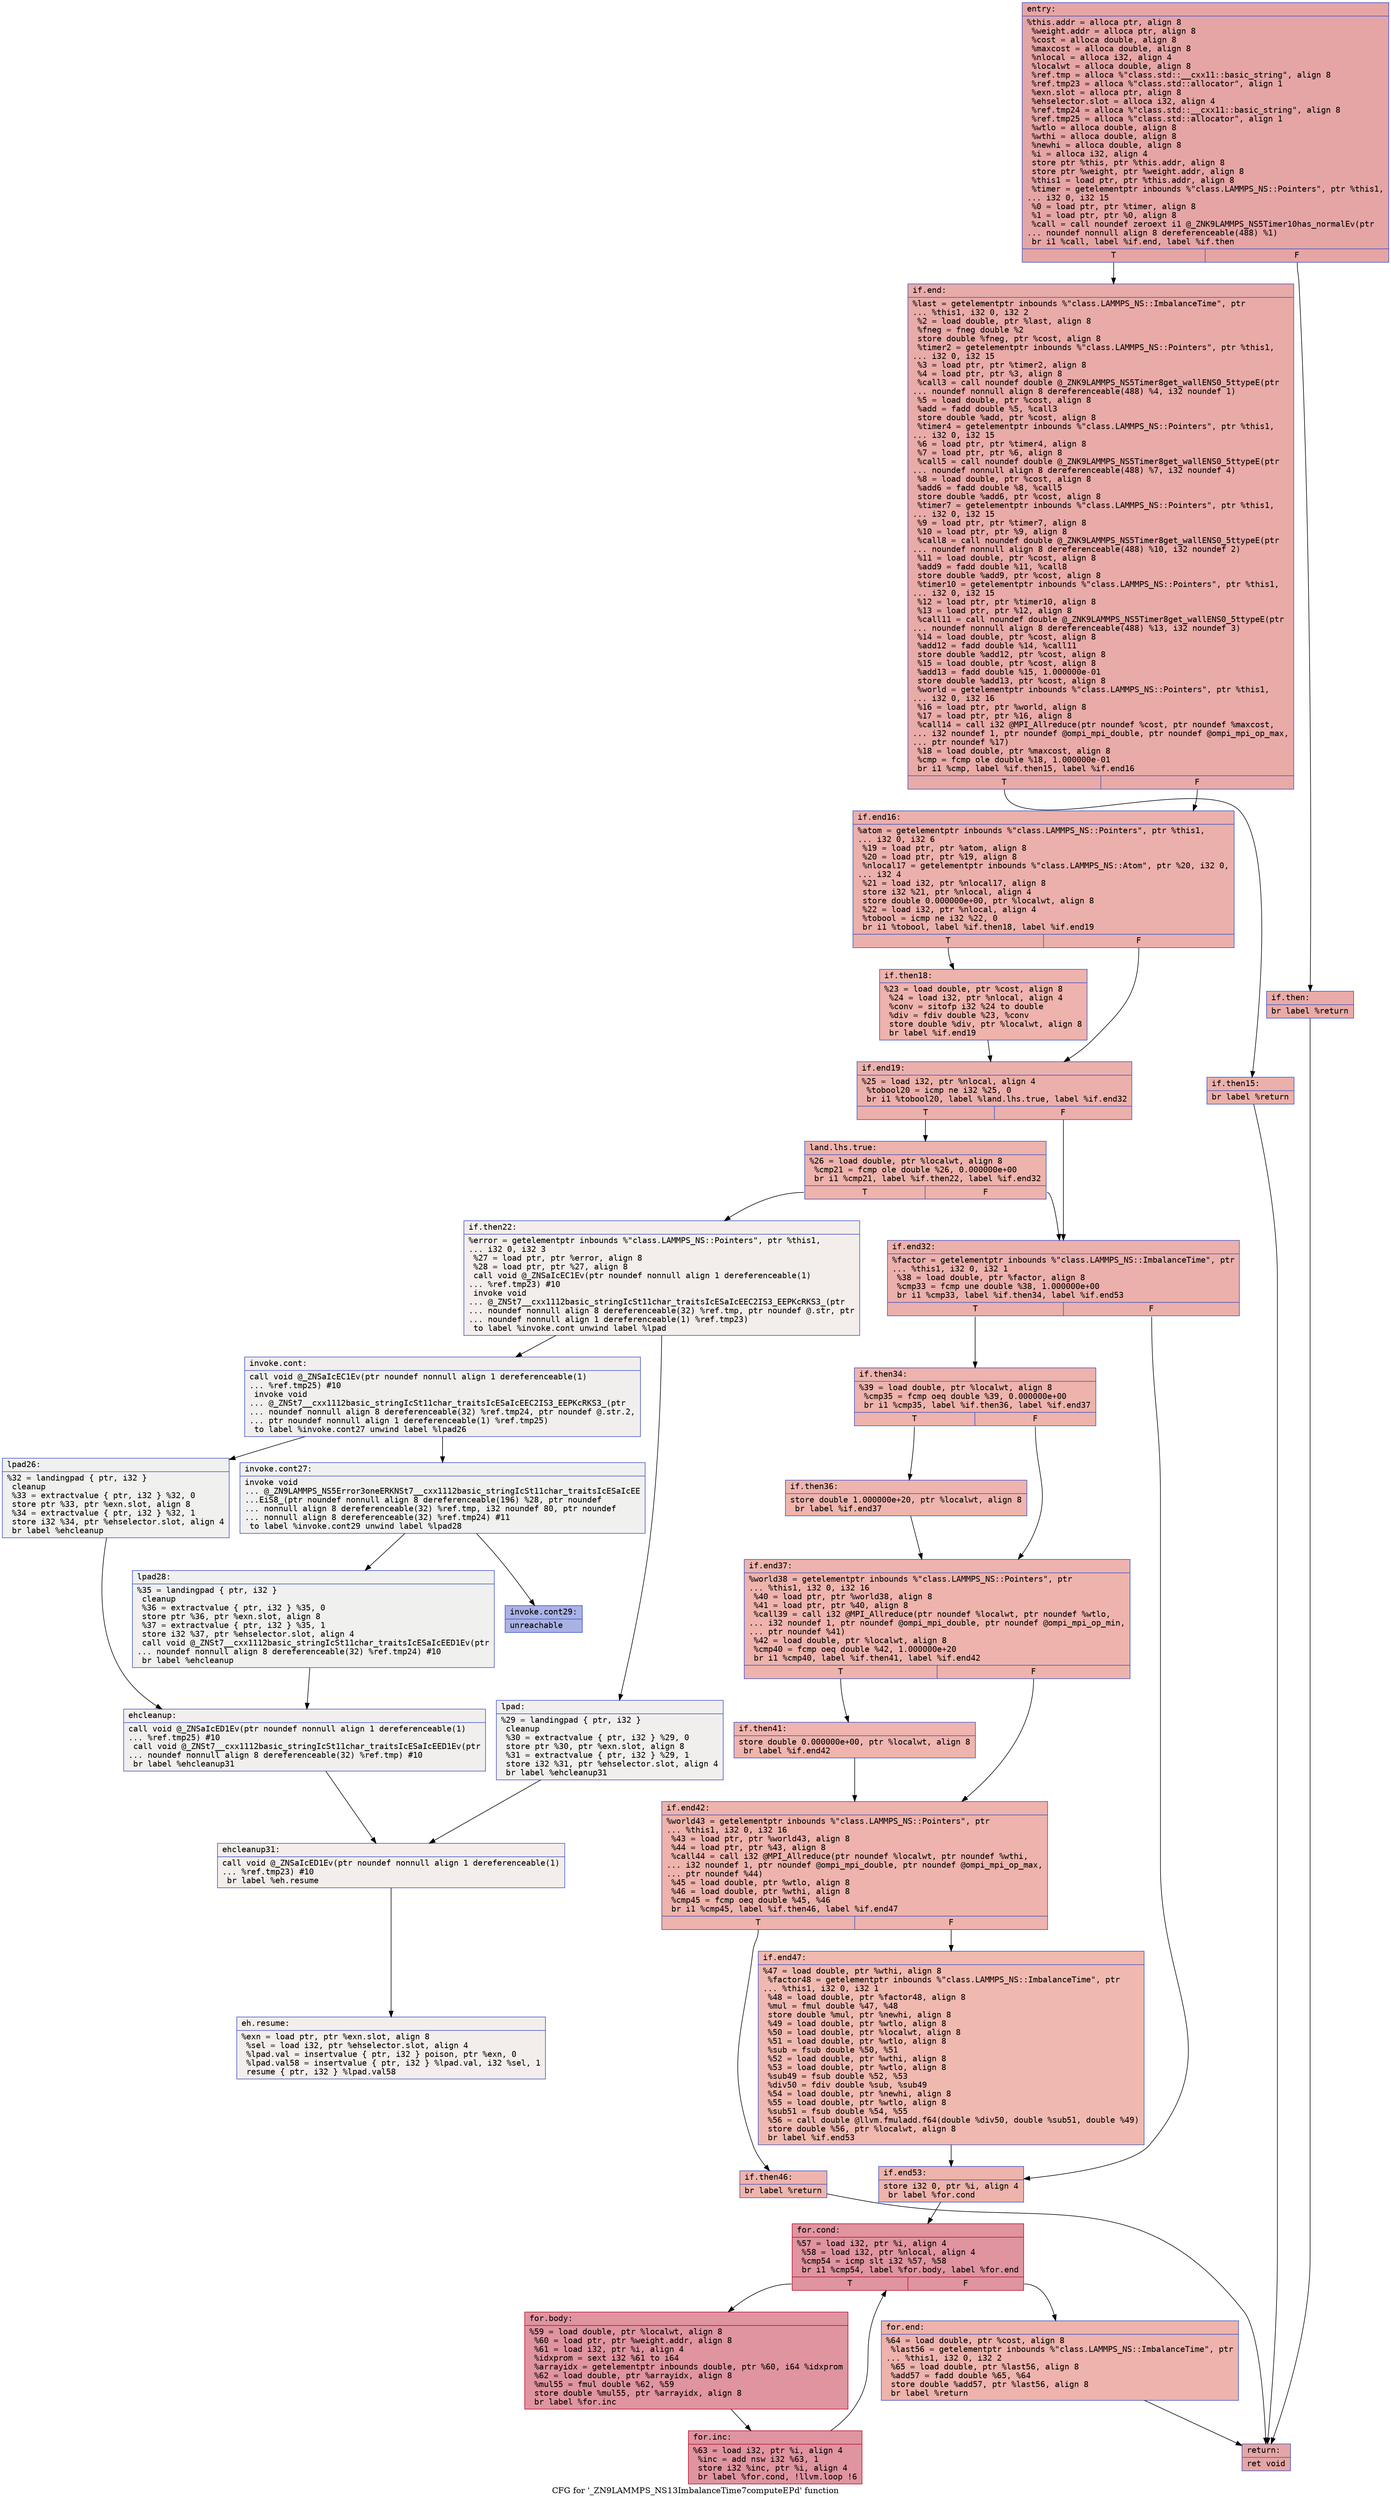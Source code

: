 digraph "CFG for '_ZN9LAMMPS_NS13ImbalanceTime7computeEPd' function" {
	label="CFG for '_ZN9LAMMPS_NS13ImbalanceTime7computeEPd' function";

	Node0x5604433653a0 [shape=record,color="#3d50c3ff", style=filled, fillcolor="#c5333470" fontname="Courier",label="{entry:\l|  %this.addr = alloca ptr, align 8\l  %weight.addr = alloca ptr, align 8\l  %cost = alloca double, align 8\l  %maxcost = alloca double, align 8\l  %nlocal = alloca i32, align 4\l  %localwt = alloca double, align 8\l  %ref.tmp = alloca %\"class.std::__cxx11::basic_string\", align 8\l  %ref.tmp23 = alloca %\"class.std::allocator\", align 1\l  %exn.slot = alloca ptr, align 8\l  %ehselector.slot = alloca i32, align 4\l  %ref.tmp24 = alloca %\"class.std::__cxx11::basic_string\", align 8\l  %ref.tmp25 = alloca %\"class.std::allocator\", align 1\l  %wtlo = alloca double, align 8\l  %wthi = alloca double, align 8\l  %newhi = alloca double, align 8\l  %i = alloca i32, align 4\l  store ptr %this, ptr %this.addr, align 8\l  store ptr %weight, ptr %weight.addr, align 8\l  %this1 = load ptr, ptr %this.addr, align 8\l  %timer = getelementptr inbounds %\"class.LAMMPS_NS::Pointers\", ptr %this1,\l... i32 0, i32 15\l  %0 = load ptr, ptr %timer, align 8\l  %1 = load ptr, ptr %0, align 8\l  %call = call noundef zeroext i1 @_ZNK9LAMMPS_NS5Timer10has_normalEv(ptr\l... noundef nonnull align 8 dereferenceable(488) %1)\l  br i1 %call, label %if.end, label %if.then\l|{<s0>T|<s1>F}}"];
	Node0x5604433653a0:s0 -> Node0x560443366400[tooltip="entry -> if.end\nProbability 50.00%" ];
	Node0x5604433653a0:s1 -> Node0x560443366470[tooltip="entry -> if.then\nProbability 50.00%" ];
	Node0x560443366470 [shape=record,color="#3d50c3ff", style=filled, fillcolor="#cc403a70" fontname="Courier",label="{if.then:\l|  br label %return\l}"];
	Node0x560443366470 -> Node0x560443366590[tooltip="if.then -> return\nProbability 100.00%" ];
	Node0x560443366400 [shape=record,color="#3d50c3ff", style=filled, fillcolor="#cc403a70" fontname="Courier",label="{if.end:\l|  %last = getelementptr inbounds %\"class.LAMMPS_NS::ImbalanceTime\", ptr\l... %this1, i32 0, i32 2\l  %2 = load double, ptr %last, align 8\l  %fneg = fneg double %2\l  store double %fneg, ptr %cost, align 8\l  %timer2 = getelementptr inbounds %\"class.LAMMPS_NS::Pointers\", ptr %this1,\l... i32 0, i32 15\l  %3 = load ptr, ptr %timer2, align 8\l  %4 = load ptr, ptr %3, align 8\l  %call3 = call noundef double @_ZNK9LAMMPS_NS5Timer8get_wallENS0_5ttypeE(ptr\l... noundef nonnull align 8 dereferenceable(488) %4, i32 noundef 1)\l  %5 = load double, ptr %cost, align 8\l  %add = fadd double %5, %call3\l  store double %add, ptr %cost, align 8\l  %timer4 = getelementptr inbounds %\"class.LAMMPS_NS::Pointers\", ptr %this1,\l... i32 0, i32 15\l  %6 = load ptr, ptr %timer4, align 8\l  %7 = load ptr, ptr %6, align 8\l  %call5 = call noundef double @_ZNK9LAMMPS_NS5Timer8get_wallENS0_5ttypeE(ptr\l... noundef nonnull align 8 dereferenceable(488) %7, i32 noundef 4)\l  %8 = load double, ptr %cost, align 8\l  %add6 = fadd double %8, %call5\l  store double %add6, ptr %cost, align 8\l  %timer7 = getelementptr inbounds %\"class.LAMMPS_NS::Pointers\", ptr %this1,\l... i32 0, i32 15\l  %9 = load ptr, ptr %timer7, align 8\l  %10 = load ptr, ptr %9, align 8\l  %call8 = call noundef double @_ZNK9LAMMPS_NS5Timer8get_wallENS0_5ttypeE(ptr\l... noundef nonnull align 8 dereferenceable(488) %10, i32 noundef 2)\l  %11 = load double, ptr %cost, align 8\l  %add9 = fadd double %11, %call8\l  store double %add9, ptr %cost, align 8\l  %timer10 = getelementptr inbounds %\"class.LAMMPS_NS::Pointers\", ptr %this1,\l... i32 0, i32 15\l  %12 = load ptr, ptr %timer10, align 8\l  %13 = load ptr, ptr %12, align 8\l  %call11 = call noundef double @_ZNK9LAMMPS_NS5Timer8get_wallENS0_5ttypeE(ptr\l... noundef nonnull align 8 dereferenceable(488) %13, i32 noundef 3)\l  %14 = load double, ptr %cost, align 8\l  %add12 = fadd double %14, %call11\l  store double %add12, ptr %cost, align 8\l  %15 = load double, ptr %cost, align 8\l  %add13 = fadd double %15, 1.000000e-01\l  store double %add13, ptr %cost, align 8\l  %world = getelementptr inbounds %\"class.LAMMPS_NS::Pointers\", ptr %this1,\l... i32 0, i32 16\l  %16 = load ptr, ptr %world, align 8\l  %17 = load ptr, ptr %16, align 8\l  %call14 = call i32 @MPI_Allreduce(ptr noundef %cost, ptr noundef %maxcost,\l... i32 noundef 1, ptr noundef @ompi_mpi_double, ptr noundef @ompi_mpi_op_max,\l... ptr noundef %17)\l  %18 = load double, ptr %maxcost, align 8\l  %cmp = fcmp ole double %18, 1.000000e-01\l  br i1 %cmp, label %if.then15, label %if.end16\l|{<s0>T|<s1>F}}"];
	Node0x560443366400:s0 -> Node0x560443368720[tooltip="if.end -> if.then15\nProbability 50.00%" ];
	Node0x560443366400:s1 -> Node0x5604433687d0[tooltip="if.end -> if.end16\nProbability 50.00%" ];
	Node0x560443368720 [shape=record,color="#3d50c3ff", style=filled, fillcolor="#d24b4070" fontname="Courier",label="{if.then15:\l|  br label %return\l}"];
	Node0x560443368720 -> Node0x560443366590[tooltip="if.then15 -> return\nProbability 100.00%" ];
	Node0x5604433687d0 [shape=record,color="#3d50c3ff", style=filled, fillcolor="#d24b4070" fontname="Courier",label="{if.end16:\l|  %atom = getelementptr inbounds %\"class.LAMMPS_NS::Pointers\", ptr %this1,\l... i32 0, i32 6\l  %19 = load ptr, ptr %atom, align 8\l  %20 = load ptr, ptr %19, align 8\l  %nlocal17 = getelementptr inbounds %\"class.LAMMPS_NS::Atom\", ptr %20, i32 0,\l... i32 4\l  %21 = load i32, ptr %nlocal17, align 8\l  store i32 %21, ptr %nlocal, align 4\l  store double 0.000000e+00, ptr %localwt, align 8\l  %22 = load i32, ptr %nlocal, align 4\l  %tobool = icmp ne i32 %22, 0\l  br i1 %tobool, label %if.then18, label %if.end19\l|{<s0>T|<s1>F}}"];
	Node0x5604433687d0:s0 -> Node0x5604433693d0[tooltip="if.end16 -> if.then18\nProbability 62.50%" ];
	Node0x5604433687d0:s1 -> Node0x560443369a70[tooltip="if.end16 -> if.end19\nProbability 37.50%" ];
	Node0x5604433693d0 [shape=record,color="#3d50c3ff", style=filled, fillcolor="#d6524470" fontname="Courier",label="{if.then18:\l|  %23 = load double, ptr %cost, align 8\l  %24 = load i32, ptr %nlocal, align 4\l  %conv = sitofp i32 %24 to double\l  %div = fdiv double %23, %conv\l  store double %div, ptr %localwt, align 8\l  br label %if.end19\l}"];
	Node0x5604433693d0 -> Node0x560443369a70[tooltip="if.then18 -> if.end19\nProbability 100.00%" ];
	Node0x560443369a70 [shape=record,color="#3d50c3ff", style=filled, fillcolor="#d24b4070" fontname="Courier",label="{if.end19:\l|  %25 = load i32, ptr %nlocal, align 4\l  %tobool20 = icmp ne i32 %25, 0\l  br i1 %tobool20, label %land.lhs.true, label %if.end32\l|{<s0>T|<s1>F}}"];
	Node0x560443369a70:s0 -> Node0x56044336a030[tooltip="if.end19 -> land.lhs.true\nProbability 62.50%" ];
	Node0x560443369a70:s1 -> Node0x56044336a0b0[tooltip="if.end19 -> if.end32\nProbability 37.50%" ];
	Node0x56044336a030 [shape=record,color="#3d50c3ff", style=filled, fillcolor="#d6524470" fontname="Courier",label="{land.lhs.true:\l|  %26 = load double, ptr %localwt, align 8\l  %cmp21 = fcmp ole double %26, 0.000000e+00\l  br i1 %cmp21, label %if.then22, label %if.end32\l|{<s0>T|<s1>F}}"];
	Node0x56044336a030:s0 -> Node0x56044336a310[tooltip="land.lhs.true -> if.then22\nProbability 0.00%" ];
	Node0x56044336a030:s1 -> Node0x56044336a0b0[tooltip="land.lhs.true -> if.end32\nProbability 100.00%" ];
	Node0x56044336a310 [shape=record,color="#3d50c3ff", style=filled, fillcolor="#e5d8d170" fontname="Courier",label="{if.then22:\l|  %error = getelementptr inbounds %\"class.LAMMPS_NS::Pointers\", ptr %this1,\l... i32 0, i32 3\l  %27 = load ptr, ptr %error, align 8\l  %28 = load ptr, ptr %27, align 8\l  call void @_ZNSaIcEC1Ev(ptr noundef nonnull align 1 dereferenceable(1)\l... %ref.tmp23) #10\l  invoke void\l... @_ZNSt7__cxx1112basic_stringIcSt11char_traitsIcESaIcEEC2IS3_EEPKcRKS3_(ptr\l... noundef nonnull align 8 dereferenceable(32) %ref.tmp, ptr noundef @.str, ptr\l... noundef nonnull align 1 dereferenceable(1) %ref.tmp23)\l          to label %invoke.cont unwind label %lpad\l}"];
	Node0x56044336a310 -> Node0x56044336a7a0[tooltip="if.then22 -> invoke.cont\nProbability 50.00%" ];
	Node0x56044336a310 -> Node0x56044336a820[tooltip="if.then22 -> lpad\nProbability 50.00%" ];
	Node0x56044336a7a0 [shape=record,color="#3d50c3ff", style=filled, fillcolor="#e0dbd870" fontname="Courier",label="{invoke.cont:\l|  call void @_ZNSaIcEC1Ev(ptr noundef nonnull align 1 dereferenceable(1)\l... %ref.tmp25) #10\l  invoke void\l... @_ZNSt7__cxx1112basic_stringIcSt11char_traitsIcESaIcEEC2IS3_EEPKcRKS3_(ptr\l... noundef nonnull align 8 dereferenceable(32) %ref.tmp24, ptr noundef @.str.2,\l... ptr noundef nonnull align 1 dereferenceable(1) %ref.tmp25)\l          to label %invoke.cont27 unwind label %lpad26\l}"];
	Node0x56044336a7a0 -> Node0x56044336aba0[tooltip="invoke.cont -> invoke.cont27\nProbability 50.00%" ];
	Node0x56044336a7a0 -> Node0x56044336abf0[tooltip="invoke.cont -> lpad26\nProbability 50.00%" ];
	Node0x56044336aba0 [shape=record,color="#3d50c3ff", style=filled, fillcolor="#dedcdb70" fontname="Courier",label="{invoke.cont27:\l|  invoke void\l... @_ZN9LAMMPS_NS5Error3oneERKNSt7__cxx1112basic_stringIcSt11char_traitsIcESaIcEE\l...EiS8_(ptr noundef nonnull align 8 dereferenceable(196) %28, ptr noundef\l... nonnull align 8 dereferenceable(32) %ref.tmp, i32 noundef 80, ptr noundef\l... nonnull align 8 dereferenceable(32) %ref.tmp24) #11\l          to label %invoke.cont29 unwind label %lpad28\l}"];
	Node0x56044336aba0 -> Node0x56044336ab50[tooltip="invoke.cont27 -> invoke.cont29\nProbability 0.00%" ];
	Node0x56044336aba0 -> Node0x560443361cb0[tooltip="invoke.cont27 -> lpad28\nProbability 100.00%" ];
	Node0x56044336ab50 [shape=record,color="#3d50c3ff", style=filled, fillcolor="#3d50c370" fontname="Courier",label="{invoke.cont29:\l|  unreachable\l}"];
	Node0x56044336a820 [shape=record,color="#3d50c3ff", style=filled, fillcolor="#e0dbd870" fontname="Courier",label="{lpad:\l|  %29 = landingpad \{ ptr, i32 \}\l          cleanup\l  %30 = extractvalue \{ ptr, i32 \} %29, 0\l  store ptr %30, ptr %exn.slot, align 8\l  %31 = extractvalue \{ ptr, i32 \} %29, 1\l  store i32 %31, ptr %ehselector.slot, align 4\l  br label %ehcleanup31\l}"];
	Node0x56044336a820 -> Node0x560443362350[tooltip="lpad -> ehcleanup31\nProbability 100.00%" ];
	Node0x56044336abf0 [shape=record,color="#3d50c3ff", style=filled, fillcolor="#dedcdb70" fontname="Courier",label="{lpad26:\l|  %32 = landingpad \{ ptr, i32 \}\l          cleanup\l  %33 = extractvalue \{ ptr, i32 \} %32, 0\l  store ptr %33, ptr %exn.slot, align 8\l  %34 = extractvalue \{ ptr, i32 \} %32, 1\l  store i32 %34, ptr %ehselector.slot, align 4\l  br label %ehcleanup\l}"];
	Node0x56044336abf0 -> Node0x5604433626a0[tooltip="lpad26 -> ehcleanup\nProbability 100.00%" ];
	Node0x560443361cb0 [shape=record,color="#3d50c3ff", style=filled, fillcolor="#dedcdb70" fontname="Courier",label="{lpad28:\l|  %35 = landingpad \{ ptr, i32 \}\l          cleanup\l  %36 = extractvalue \{ ptr, i32 \} %35, 0\l  store ptr %36, ptr %exn.slot, align 8\l  %37 = extractvalue \{ ptr, i32 \} %35, 1\l  store i32 %37, ptr %ehselector.slot, align 4\l  call void @_ZNSt7__cxx1112basic_stringIcSt11char_traitsIcESaIcEED1Ev(ptr\l... noundef nonnull align 8 dereferenceable(32) %ref.tmp24) #10\l  br label %ehcleanup\l}"];
	Node0x560443361cb0 -> Node0x5604433626a0[tooltip="lpad28 -> ehcleanup\nProbability 100.00%" ];
	Node0x5604433626a0 [shape=record,color="#3d50c3ff", style=filled, fillcolor="#e0dbd870" fontname="Courier",label="{ehcleanup:\l|  call void @_ZNSaIcED1Ev(ptr noundef nonnull align 1 dereferenceable(1)\l... %ref.tmp25) #10\l  call void @_ZNSt7__cxx1112basic_stringIcSt11char_traitsIcESaIcEED1Ev(ptr\l... noundef nonnull align 8 dereferenceable(32) %ref.tmp) #10\l  br label %ehcleanup31\l}"];
	Node0x5604433626a0 -> Node0x560443362350[tooltip="ehcleanup -> ehcleanup31\nProbability 100.00%" ];
	Node0x560443362350 [shape=record,color="#3d50c3ff", style=filled, fillcolor="#e5d8d170" fontname="Courier",label="{ehcleanup31:\l|  call void @_ZNSaIcED1Ev(ptr noundef nonnull align 1 dereferenceable(1)\l... %ref.tmp23) #10\l  br label %eh.resume\l}"];
	Node0x560443362350 -> Node0x56044336d1b0[tooltip="ehcleanup31 -> eh.resume\nProbability 100.00%" ];
	Node0x56044336a0b0 [shape=record,color="#3d50c3ff", style=filled, fillcolor="#d24b4070" fontname="Courier",label="{if.end32:\l|  %factor = getelementptr inbounds %\"class.LAMMPS_NS::ImbalanceTime\", ptr\l... %this1, i32 0, i32 1\l  %38 = load double, ptr %factor, align 8\l  %cmp33 = fcmp une double %38, 1.000000e+00\l  br i1 %cmp33, label %if.then34, label %if.end53\l|{<s0>T|<s1>F}}"];
	Node0x56044336a0b0:s0 -> Node0x56044336d460[tooltip="if.end32 -> if.then34\nProbability 62.50%" ];
	Node0x56044336a0b0:s1 -> Node0x56044336d4e0[tooltip="if.end32 -> if.end53\nProbability 37.50%" ];
	Node0x56044336d460 [shape=record,color="#3d50c3ff", style=filled, fillcolor="#d6524470" fontname="Courier",label="{if.then34:\l|  %39 = load double, ptr %localwt, align 8\l  %cmp35 = fcmp oeq double %39, 0.000000e+00\l  br i1 %cmp35, label %if.then36, label %if.end37\l|{<s0>T|<s1>F}}"];
	Node0x56044336d460:s0 -> Node0x56044336d740[tooltip="if.then34 -> if.then36\nProbability 62.50%" ];
	Node0x56044336d460:s1 -> Node0x56044336d7c0[tooltip="if.then34 -> if.end37\nProbability 37.50%" ];
	Node0x56044336d740 [shape=record,color="#3d50c3ff", style=filled, fillcolor="#d8564670" fontname="Courier",label="{if.then36:\l|  store double 1.000000e+20, ptr %localwt, align 8\l  br label %if.end37\l}"];
	Node0x56044336d740 -> Node0x56044336d7c0[tooltip="if.then36 -> if.end37\nProbability 100.00%" ];
	Node0x56044336d7c0 [shape=record,color="#3d50c3ff", style=filled, fillcolor="#d6524470" fontname="Courier",label="{if.end37:\l|  %world38 = getelementptr inbounds %\"class.LAMMPS_NS::Pointers\", ptr\l... %this1, i32 0, i32 16\l  %40 = load ptr, ptr %world38, align 8\l  %41 = load ptr, ptr %40, align 8\l  %call39 = call i32 @MPI_Allreduce(ptr noundef %localwt, ptr noundef %wtlo,\l... i32 noundef 1, ptr noundef @ompi_mpi_double, ptr noundef @ompi_mpi_op_min,\l... ptr noundef %41)\l  %42 = load double, ptr %localwt, align 8\l  %cmp40 = fcmp oeq double %42, 1.000000e+20\l  br i1 %cmp40, label %if.then41, label %if.end42\l|{<s0>T|<s1>F}}"];
	Node0x56044336d7c0:s0 -> Node0x56044336df90[tooltip="if.end37 -> if.then41\nProbability 62.50%" ];
	Node0x56044336d7c0:s1 -> Node0x56044336dfe0[tooltip="if.end37 -> if.end42\nProbability 37.50%" ];
	Node0x56044336df90 [shape=record,color="#3d50c3ff", style=filled, fillcolor="#d8564670" fontname="Courier",label="{if.then41:\l|  store double 0.000000e+00, ptr %localwt, align 8\l  br label %if.end42\l}"];
	Node0x56044336df90 -> Node0x56044336dfe0[tooltip="if.then41 -> if.end42\nProbability 100.00%" ];
	Node0x56044336dfe0 [shape=record,color="#3d50c3ff", style=filled, fillcolor="#d6524470" fontname="Courier",label="{if.end42:\l|  %world43 = getelementptr inbounds %\"class.LAMMPS_NS::Pointers\", ptr\l... %this1, i32 0, i32 16\l  %43 = load ptr, ptr %world43, align 8\l  %44 = load ptr, ptr %43, align 8\l  %call44 = call i32 @MPI_Allreduce(ptr noundef %localwt, ptr noundef %wthi,\l... i32 noundef 1, ptr noundef @ompi_mpi_double, ptr noundef @ompi_mpi_op_max,\l... ptr noundef %44)\l  %45 = load double, ptr %wtlo, align 8\l  %46 = load double, ptr %wthi, align 8\l  %cmp45 = fcmp oeq double %45, %46\l  br i1 %cmp45, label %if.then46, label %if.end47\l|{<s0>T|<s1>F}}"];
	Node0x56044336dfe0:s0 -> Node0x56044336e790[tooltip="if.end42 -> if.then46\nProbability 62.50%" ];
	Node0x56044336dfe0:s1 -> Node0x56044336e7e0[tooltip="if.end42 -> if.end47\nProbability 37.50%" ];
	Node0x56044336e790 [shape=record,color="#3d50c3ff", style=filled, fillcolor="#d8564670" fontname="Courier",label="{if.then46:\l|  br label %return\l}"];
	Node0x56044336e790 -> Node0x560443366590[tooltip="if.then46 -> return\nProbability 100.00%" ];
	Node0x56044336e7e0 [shape=record,color="#3d50c3ff", style=filled, fillcolor="#de614d70" fontname="Courier",label="{if.end47:\l|  %47 = load double, ptr %wthi, align 8\l  %factor48 = getelementptr inbounds %\"class.LAMMPS_NS::ImbalanceTime\", ptr\l... %this1, i32 0, i32 1\l  %48 = load double, ptr %factor48, align 8\l  %mul = fmul double %47, %48\l  store double %mul, ptr %newhi, align 8\l  %49 = load double, ptr %wtlo, align 8\l  %50 = load double, ptr %localwt, align 8\l  %51 = load double, ptr %wtlo, align 8\l  %sub = fsub double %50, %51\l  %52 = load double, ptr %wthi, align 8\l  %53 = load double, ptr %wtlo, align 8\l  %sub49 = fsub double %52, %53\l  %div50 = fdiv double %sub, %sub49\l  %54 = load double, ptr %newhi, align 8\l  %55 = load double, ptr %wtlo, align 8\l  %sub51 = fsub double %54, %55\l  %56 = call double @llvm.fmuladd.f64(double %div50, double %sub51, double %49)\l  store double %56, ptr %localwt, align 8\l  br label %if.end53\l}"];
	Node0x56044336e7e0 -> Node0x56044336d4e0[tooltip="if.end47 -> if.end53\nProbability 100.00%" ];
	Node0x56044336d4e0 [shape=record,color="#3d50c3ff", style=filled, fillcolor="#d6524470" fontname="Courier",label="{if.end53:\l|  store i32 0, ptr %i, align 4\l  br label %for.cond\l}"];
	Node0x56044336d4e0 -> Node0x56044336fe30[tooltip="if.end53 -> for.cond\nProbability 100.00%" ];
	Node0x56044336fe30 [shape=record,color="#b70d28ff", style=filled, fillcolor="#b70d2870" fontname="Courier",label="{for.cond:\l|  %57 = load i32, ptr %i, align 4\l  %58 = load i32, ptr %nlocal, align 4\l  %cmp54 = icmp slt i32 %57, %58\l  br i1 %cmp54, label %for.body, label %for.end\l|{<s0>T|<s1>F}}"];
	Node0x56044336fe30:s0 -> Node0x560443370080[tooltip="for.cond -> for.body\nProbability 96.88%" ];
	Node0x56044336fe30:s1 -> Node0x5604433700d0[tooltip="for.cond -> for.end\nProbability 3.12%" ];
	Node0x560443370080 [shape=record,color="#b70d28ff", style=filled, fillcolor="#b70d2870" fontname="Courier",label="{for.body:\l|  %59 = load double, ptr %localwt, align 8\l  %60 = load ptr, ptr %weight.addr, align 8\l  %61 = load i32, ptr %i, align 4\l  %idxprom = sext i32 %61 to i64\l  %arrayidx = getelementptr inbounds double, ptr %60, i64 %idxprom\l  %62 = load double, ptr %arrayidx, align 8\l  %mul55 = fmul double %62, %59\l  store double %mul55, ptr %arrayidx, align 8\l  br label %for.inc\l}"];
	Node0x560443370080 -> Node0x5604433694f0[tooltip="for.body -> for.inc\nProbability 100.00%" ];
	Node0x5604433694f0 [shape=record,color="#b70d28ff", style=filled, fillcolor="#b70d2870" fontname="Courier",label="{for.inc:\l|  %63 = load i32, ptr %i, align 4\l  %inc = add nsw i32 %63, 1\l  store i32 %inc, ptr %i, align 4\l  br label %for.cond, !llvm.loop !6\l}"];
	Node0x5604433694f0 -> Node0x56044336fe30[tooltip="for.inc -> for.cond\nProbability 100.00%" ];
	Node0x5604433700d0 [shape=record,color="#3d50c3ff", style=filled, fillcolor="#d6524470" fontname="Courier",label="{for.end:\l|  %64 = load double, ptr %cost, align 8\l  %last56 = getelementptr inbounds %\"class.LAMMPS_NS::ImbalanceTime\", ptr\l... %this1, i32 0, i32 2\l  %65 = load double, ptr %last56, align 8\l  %add57 = fadd double %65, %64\l  store double %add57, ptr %last56, align 8\l  br label %return\l}"];
	Node0x5604433700d0 -> Node0x560443366590[tooltip="for.end -> return\nProbability 100.00%" ];
	Node0x560443366590 [shape=record,color="#3d50c3ff", style=filled, fillcolor="#c5333470" fontname="Courier",label="{return:\l|  ret void\l}"];
	Node0x56044336d1b0 [shape=record,color="#3d50c3ff", style=filled, fillcolor="#e5d8d170" fontname="Courier",label="{eh.resume:\l|  %exn = load ptr, ptr %exn.slot, align 8\l  %sel = load i32, ptr %ehselector.slot, align 4\l  %lpad.val = insertvalue \{ ptr, i32 \} poison, ptr %exn, 0\l  %lpad.val58 = insertvalue \{ ptr, i32 \} %lpad.val, i32 %sel, 1\l  resume \{ ptr, i32 \} %lpad.val58\l}"];
}
